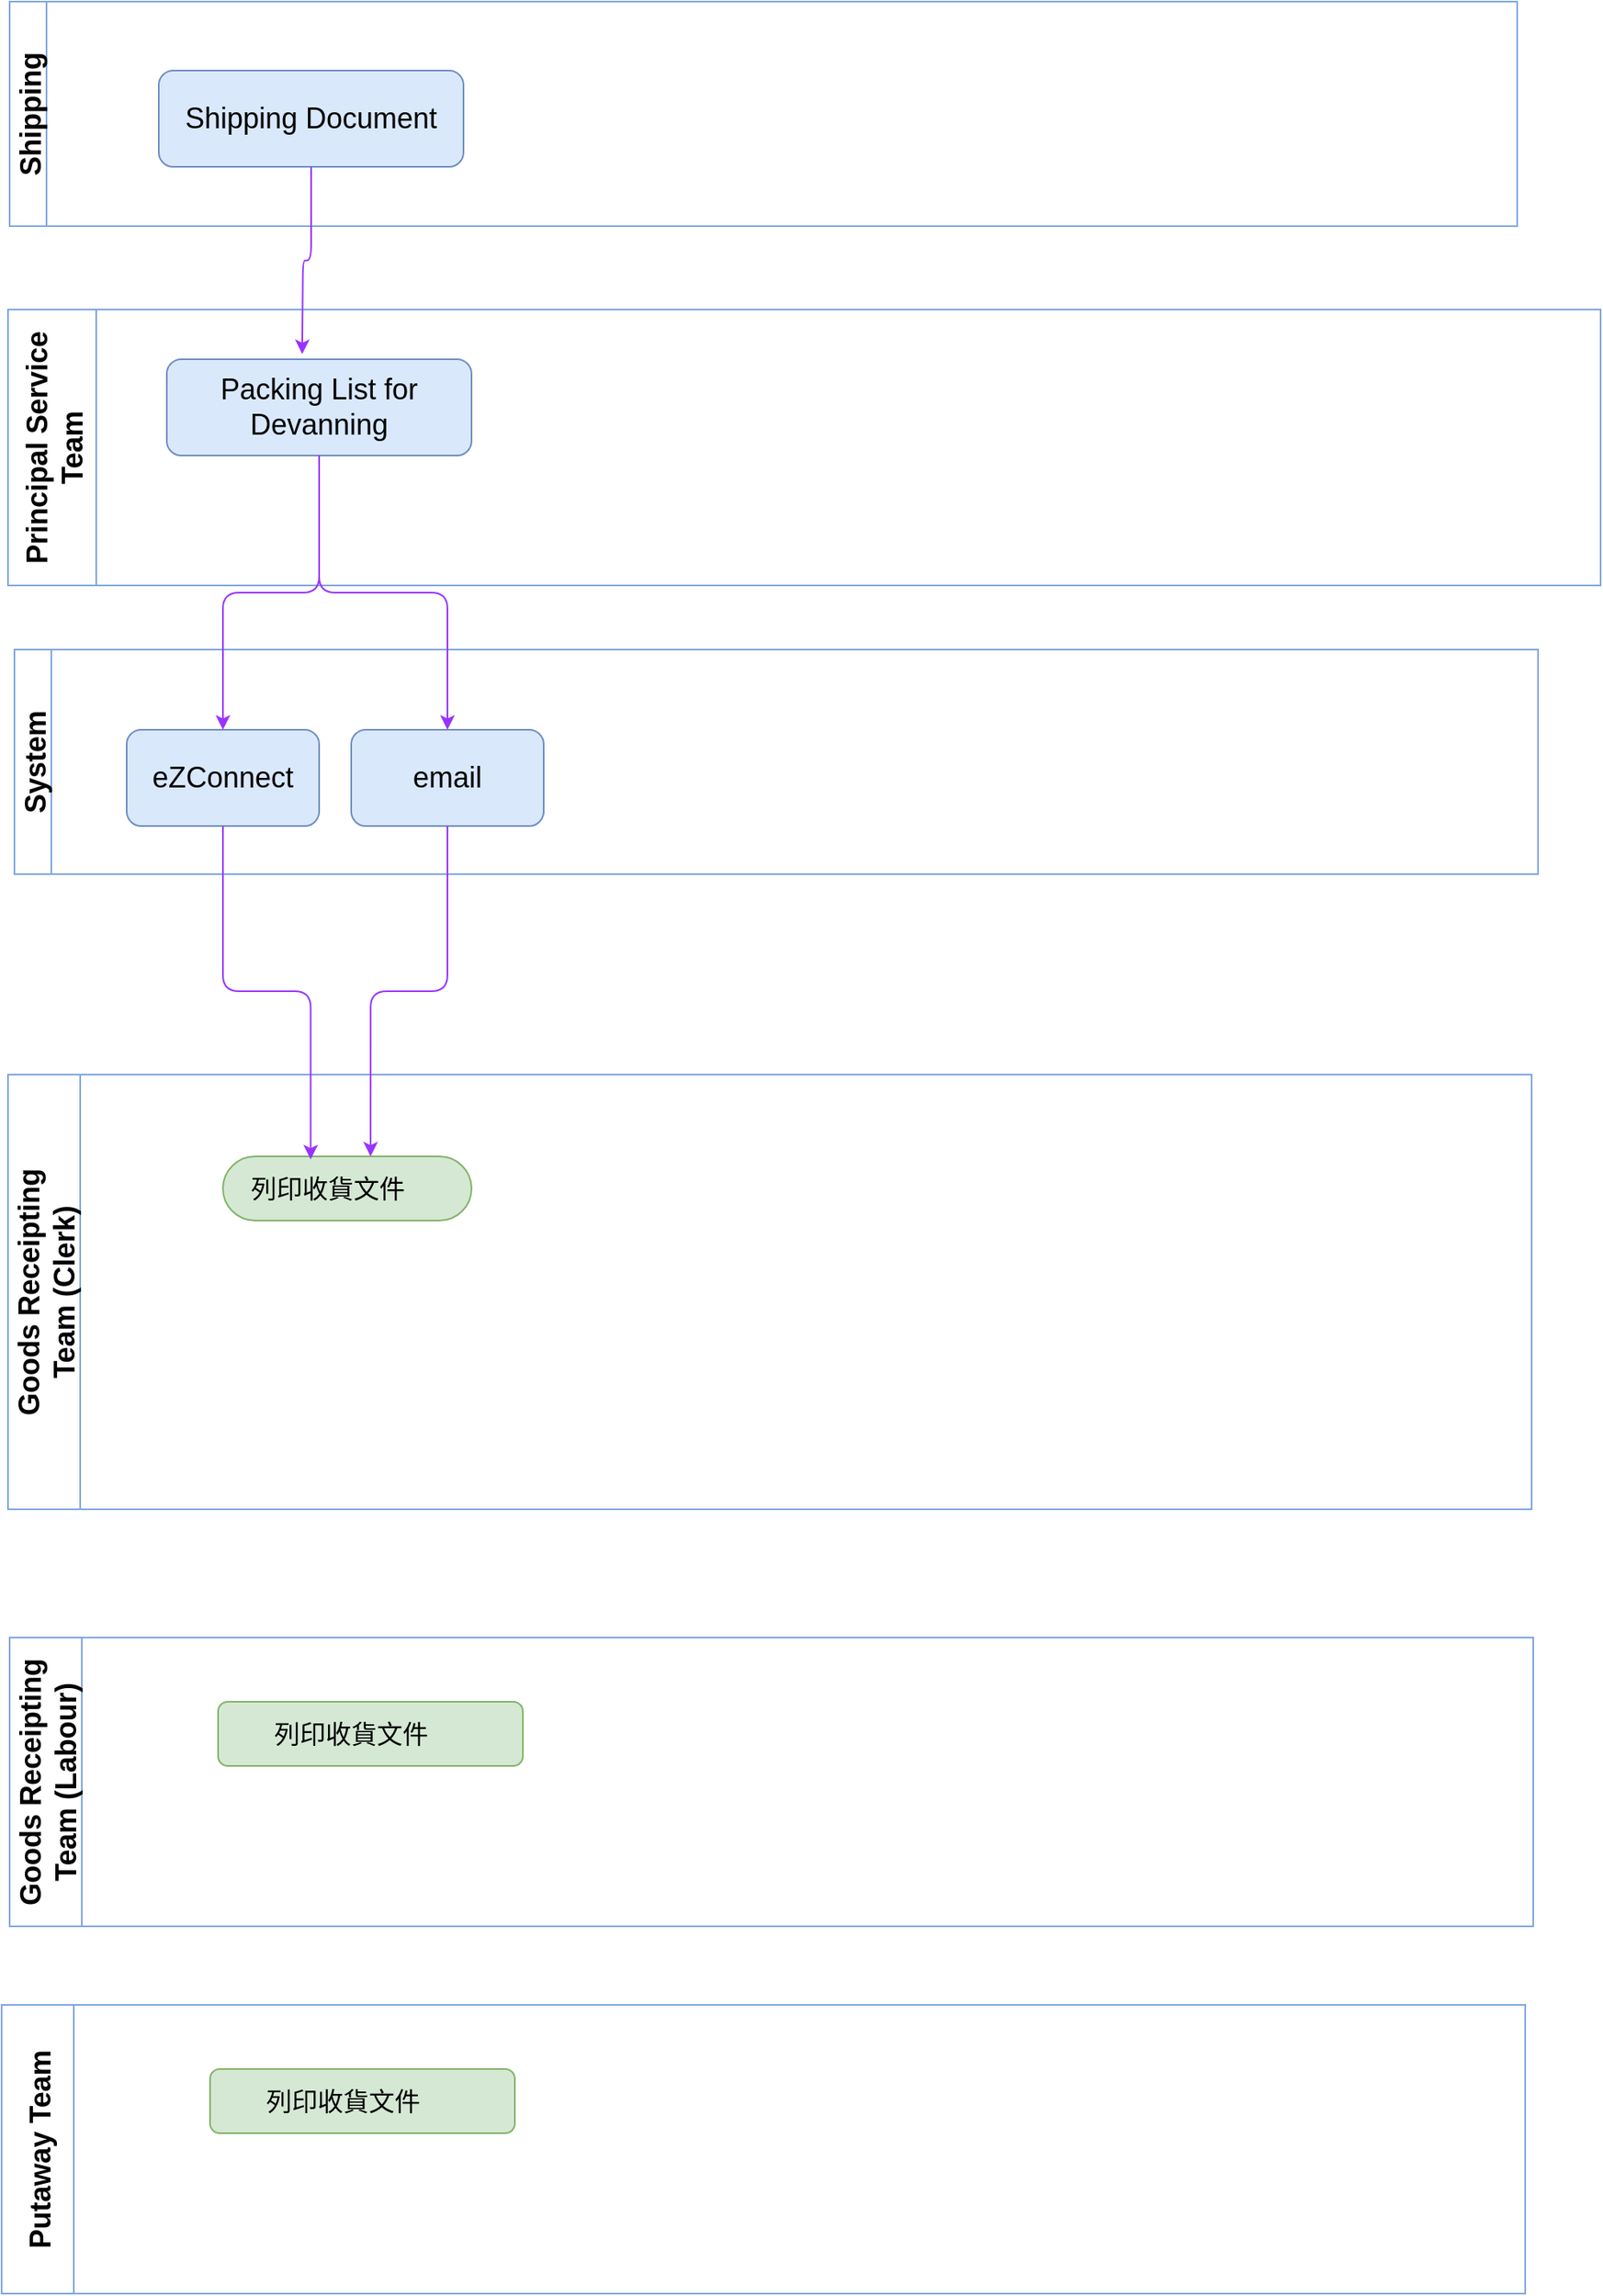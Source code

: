 <mxfile version="15.7.0" type="github">
  <diagram id="s4VGrTQf0zmznQmlyb4M" name="第1頁">
    <mxGraphModel dx="2955" dy="1470" grid="0" gridSize="10" guides="1" tooltips="1" connect="1" arrows="1" fold="1" page="1" pageScale="1" pageWidth="1169" pageHeight="827" math="0" shadow="0">
      <root>
        <mxCell id="0" />
        <mxCell id="1" parent="0" />
        <mxCell id="51Y_JJE3WGSCX0czTKx8-9" value="Shipping" style="swimlane;horizontal=0;fontSize=18;strokeColor=#7EA6E0;" vertex="1" parent="1">
          <mxGeometry x="-23" y="-564" width="940" height="140" as="geometry" />
        </mxCell>
        <mxCell id="51Y_JJE3WGSCX0czTKx8-27" value="Shipping Document" style="rounded=1;whiteSpace=wrap;html=1;fontSize=18;fillColor=#dae8fc;strokeColor=#6c8ebf;" vertex="1" parent="51Y_JJE3WGSCX0czTKx8-9">
          <mxGeometry x="93" y="43" width="190" height="60" as="geometry" />
        </mxCell>
        <mxCell id="51Y_JJE3WGSCX0czTKx8-10" value="Goods Receipting&#xa;Team (Clerk)" style="swimlane;horizontal=0;fontSize=18;strokeColor=#7EA6E0;startSize=45;" vertex="1" parent="1">
          <mxGeometry x="-24" y="105" width="950" height="271" as="geometry" />
        </mxCell>
        <mxCell id="51Y_JJE3WGSCX0czTKx8-2" value="&lt;p class=&quot;MsoListParagraph&quot; style=&quot;text-indent: -0.25in&quot;&gt;&lt;span lang=&quot;ZH-TW&quot; style=&quot;font-size: 12.0pt ; line-height: 107% ; font-family: &amp;#34;pmingliu&amp;#34; , serif&quot;&gt;列印收貨文件&lt;/span&gt;&lt;/p&gt;" style="rounded=1;whiteSpace=wrap;html=1;fontSize=18;fillColor=#d5e8d4;strokeColor=#82b366;arcSize=50;" vertex="1" parent="51Y_JJE3WGSCX0czTKx8-10">
          <mxGeometry x="134" y="51" width="155" height="40" as="geometry" />
        </mxCell>
        <mxCell id="51Y_JJE3WGSCX0czTKx8-12" value="System" style="swimlane;horizontal=0;fontSize=18;strokeColor=#7EA6E0;" vertex="1" parent="1">
          <mxGeometry x="-20" y="-160" width="950" height="140" as="geometry" />
        </mxCell>
        <mxCell id="51Y_JJE3WGSCX0czTKx8-14" value="eZConnect" style="rounded=1;whiteSpace=wrap;html=1;fontSize=18;fillColor=#dae8fc;strokeColor=#6c8ebf;" vertex="1" parent="51Y_JJE3WGSCX0czTKx8-12">
          <mxGeometry x="70" y="50" width="120" height="60" as="geometry" />
        </mxCell>
        <mxCell id="51Y_JJE3WGSCX0czTKx8-15" value="email" style="rounded=1;whiteSpace=wrap;html=1;fontSize=18;fillColor=#dae8fc;strokeColor=#6c8ebf;" vertex="1" parent="51Y_JJE3WGSCX0czTKx8-12">
          <mxGeometry x="210" y="50" width="120" height="60" as="geometry" />
        </mxCell>
        <mxCell id="51Y_JJE3WGSCX0czTKx8-23" value="Principal Service&#xa;Team" style="swimlane;horizontal=0;fontSize=18;strokeColor=#7EA6E0;startSize=55;" vertex="1" parent="1">
          <mxGeometry x="-24" y="-372" width="993" height="172" as="geometry" />
        </mxCell>
        <mxCell id="51Y_JJE3WGSCX0czTKx8-30" value="Packing List for Devanning" style="rounded=1;whiteSpace=wrap;html=1;fontSize=18;fillColor=#dae8fc;strokeColor=#6c8ebf;" vertex="1" parent="51Y_JJE3WGSCX0czTKx8-23">
          <mxGeometry x="99" y="31" width="190" height="60" as="geometry" />
        </mxCell>
        <mxCell id="51Y_JJE3WGSCX0czTKx8-25" value="Goods Receipting&#xa;Team (Labour)" style="swimlane;horizontal=0;fontSize=18;strokeColor=#7EA6E0;startSize=45;" vertex="1" parent="1">
          <mxGeometry x="-23" y="456" width="950" height="180" as="geometry" />
        </mxCell>
        <mxCell id="51Y_JJE3WGSCX0czTKx8-26" value="&lt;p class=&quot;MsoListParagraph&quot; style=&quot;text-indent: -0.25in&quot;&gt;&lt;span lang=&quot;ZH-TW&quot; style=&quot;font-size: 12.0pt ; line-height: 107% ; font-family: &amp;#34;pmingliu&amp;#34; , serif&quot;&gt;列印收貨文件&lt;/span&gt;&lt;/p&gt;" style="rounded=1;whiteSpace=wrap;html=1;fontSize=18;fillColor=#d5e8d4;strokeColor=#82b366;" vertex="1" parent="51Y_JJE3WGSCX0czTKx8-25">
          <mxGeometry x="130" y="40" width="190" height="40" as="geometry" />
        </mxCell>
        <mxCell id="51Y_JJE3WGSCX0czTKx8-31" style="edgeStyle=orthogonalEdgeStyle;curved=0;rounded=1;sketch=0;orthogonalLoop=1;jettySize=auto;html=1;endArrow=classic;endFill=1;strokeColor=#9933FF;" edge="1" parent="1" source="51Y_JJE3WGSCX0czTKx8-27">
          <mxGeometry relative="1" as="geometry">
            <mxPoint x="159.429" y="-344.286" as="targetPoint" />
          </mxGeometry>
        </mxCell>
        <mxCell id="51Y_JJE3WGSCX0czTKx8-32" style="edgeStyle=orthogonalEdgeStyle;curved=0;rounded=1;sketch=0;orthogonalLoop=1;jettySize=auto;html=1;entryX=0.5;entryY=0;entryDx=0;entryDy=0;endArrow=classic;endFill=1;strokeColor=#9933FF;" edge="1" parent="1" source="51Y_JJE3WGSCX0czTKx8-30" target="51Y_JJE3WGSCX0czTKx8-14">
          <mxGeometry relative="1" as="geometry" />
        </mxCell>
        <mxCell id="51Y_JJE3WGSCX0czTKx8-33" style="edgeStyle=orthogonalEdgeStyle;curved=0;rounded=1;sketch=0;orthogonalLoop=1;jettySize=auto;html=1;entryX=0.5;entryY=0;entryDx=0;entryDy=0;endArrow=classic;endFill=1;strokeColor=#9933FF;" edge="1" parent="1" source="51Y_JJE3WGSCX0czTKx8-30" target="51Y_JJE3WGSCX0czTKx8-15">
          <mxGeometry relative="1" as="geometry" />
        </mxCell>
        <mxCell id="51Y_JJE3WGSCX0czTKx8-34" style="edgeStyle=orthogonalEdgeStyle;curved=0;rounded=1;sketch=0;orthogonalLoop=1;jettySize=auto;html=1;entryX=0.353;entryY=0.046;entryDx=0;entryDy=0;entryPerimeter=0;endArrow=classic;endFill=1;strokeColor=#9933FF;" edge="1" parent="1" source="51Y_JJE3WGSCX0czTKx8-14" target="51Y_JJE3WGSCX0czTKx8-2">
          <mxGeometry relative="1" as="geometry" />
        </mxCell>
        <mxCell id="51Y_JJE3WGSCX0czTKx8-35" style="edgeStyle=orthogonalEdgeStyle;curved=0;rounded=1;sketch=0;orthogonalLoop=1;jettySize=auto;html=1;endArrow=classic;endFill=1;strokeColor=#9933FF;entryX=0.594;entryY=0;entryDx=0;entryDy=0;entryPerimeter=0;" edge="1" parent="1" source="51Y_JJE3WGSCX0czTKx8-15" target="51Y_JJE3WGSCX0czTKx8-2">
          <mxGeometry relative="1" as="geometry">
            <mxPoint x="192" y="59" as="targetPoint" />
          </mxGeometry>
        </mxCell>
        <mxCell id="51Y_JJE3WGSCX0czTKx8-36" value="Putaway Team" style="swimlane;horizontal=0;fontSize=18;strokeColor=#7EA6E0;startSize=45;" vertex="1" parent="1">
          <mxGeometry x="-28" y="685" width="950" height="180" as="geometry" />
        </mxCell>
        <mxCell id="51Y_JJE3WGSCX0czTKx8-37" value="&lt;p class=&quot;MsoListParagraph&quot; style=&quot;text-indent: -0.25in&quot;&gt;&lt;span lang=&quot;ZH-TW&quot; style=&quot;font-size: 12.0pt ; line-height: 107% ; font-family: &amp;#34;pmingliu&amp;#34; , serif&quot;&gt;列印收貨文件&lt;/span&gt;&lt;/p&gt;" style="rounded=1;whiteSpace=wrap;html=1;fontSize=18;fillColor=#d5e8d4;strokeColor=#82b366;" vertex="1" parent="51Y_JJE3WGSCX0czTKx8-36">
          <mxGeometry x="130" y="40" width="190" height="40" as="geometry" />
        </mxCell>
      </root>
    </mxGraphModel>
  </diagram>
</mxfile>
